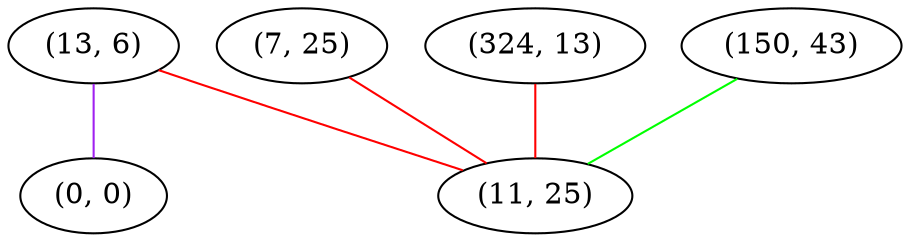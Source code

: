 graph "" {
"(13, 6)";
"(0, 0)";
"(7, 25)";
"(324, 13)";
"(150, 43)";
"(11, 25)";
"(13, 6)" -- "(11, 25)"  [color=red, key=0, weight=1];
"(13, 6)" -- "(0, 0)"  [color=purple, key=0, weight=4];
"(7, 25)" -- "(11, 25)"  [color=red, key=0, weight=1];
"(324, 13)" -- "(11, 25)"  [color=red, key=0, weight=1];
"(150, 43)" -- "(11, 25)"  [color=green, key=0, weight=2];
}
